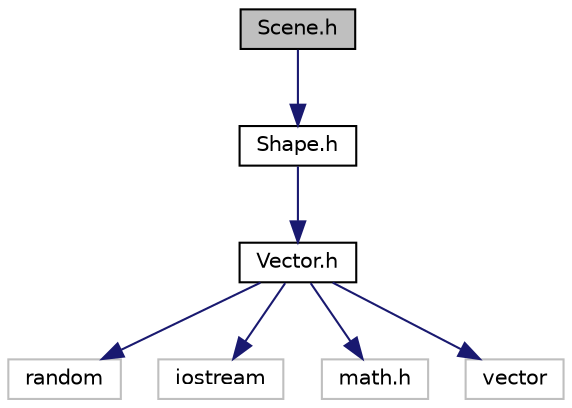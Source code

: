 digraph "Scene.h"
{
  edge [fontname="Helvetica",fontsize="10",labelfontname="Helvetica",labelfontsize="10"];
  node [fontname="Helvetica",fontsize="10",shape=record];
  Node0 [label="Scene.h",height=0.2,width=0.4,color="black", fillcolor="grey75", style="filled", fontcolor="black"];
  Node0 -> Node1 [color="midnightblue",fontsize="10",style="solid"];
  Node1 [label="Shape.h",height=0.2,width=0.4,color="black", fillcolor="white", style="filled",URL="$Shape_8h.html",tooltip="Define all objects that can be placed in a scene. "];
  Node1 -> Node2 [color="midnightblue",fontsize="10",style="solid"];
  Node2 [label="Vector.h",height=0.2,width=0.4,color="black", fillcolor="white", style="filled",URL="$Vector_8h.html",tooltip="Define Vectors and Rays. "];
  Node2 -> Node3 [color="midnightblue",fontsize="10",style="solid"];
  Node3 [label="random",height=0.2,width=0.4,color="grey75", fillcolor="white", style="filled"];
  Node2 -> Node4 [color="midnightblue",fontsize="10",style="solid"];
  Node4 [label="iostream",height=0.2,width=0.4,color="grey75", fillcolor="white", style="filled"];
  Node2 -> Node5 [color="midnightblue",fontsize="10",style="solid"];
  Node5 [label="math.h",height=0.2,width=0.4,color="grey75", fillcolor="white", style="filled"];
  Node2 -> Node6 [color="midnightblue",fontsize="10",style="solid"];
  Node6 [label="vector",height=0.2,width=0.4,color="grey75", fillcolor="white", style="filled"];
}
